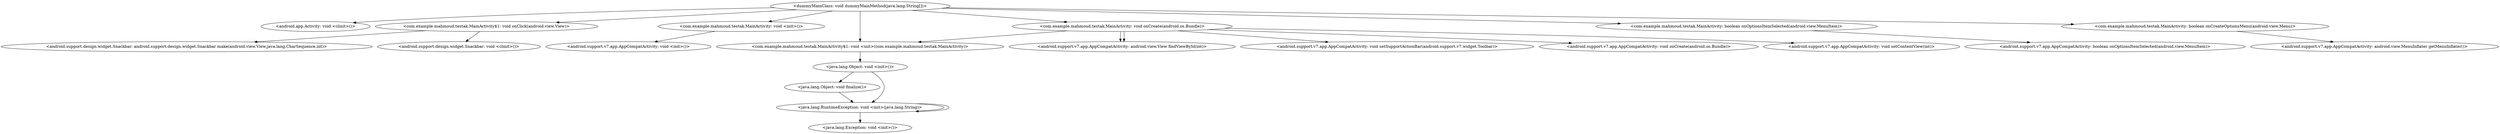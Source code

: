 digraph "call-graph" {
    "<dummyMainClass: void dummyMainMethod(java.lang.String[])>"
    "<android.app.Activity: void <clinit>()>"
    "<dummyMainClass: void dummyMainMethod(java.lang.String[])>"->"<android.app.Activity: void <clinit>()>";
    "<com.example.mahmoud.testak.MainActivity$1: void <init>(com.example.mahmoud.testak.MainActivity)>"
    "<dummyMainClass: void dummyMainMethod(java.lang.String[])>"->"<com.example.mahmoud.testak.MainActivity$1: void <init>(com.example.mahmoud.testak.MainActivity)>";
    "<com.example.mahmoud.testak.MainActivity$1: void onClick(android.view.View)>"
    "<dummyMainClass: void dummyMainMethod(java.lang.String[])>"->"<com.example.mahmoud.testak.MainActivity$1: void onClick(android.view.View)>";
    "<android.support.design.widget.Snackbar: void <clinit>()>"
    "<com.example.mahmoud.testak.MainActivity$1: void onClick(android.view.View)>"->"<android.support.design.widget.Snackbar: void <clinit>()>";
    "<android.support.design.widget.Snackbar: android.support.design.widget.Snackbar make(android.view.View,java.lang.CharSequence,int)>"
    "<com.example.mahmoud.testak.MainActivity$1: void onClick(android.view.View)>"->"<android.support.design.widget.Snackbar: android.support.design.widget.Snackbar make(android.view.View,java.lang.CharSequence,int)>";
    "<java.lang.Object: void <init>()>"
    "<com.example.mahmoud.testak.MainActivity$1: void <init>(com.example.mahmoud.testak.MainActivity)>"->"<java.lang.Object: void <init>()>";
    "<java.lang.Object: void finalize()>"
    "<java.lang.Object: void <init>()>"->"<java.lang.Object: void finalize()>";
    "<java.lang.RuntimeException: void <init>(java.lang.String)>"
    "<java.lang.Object: void finalize()>"->"<java.lang.RuntimeException: void <init>(java.lang.String)>";
    "<java.lang.RuntimeException: void <init>(java.lang.String)>"->"<java.lang.RuntimeException: void <init>(java.lang.String)>";
    "<java.lang.Exception: void <init>()>"
    "<java.lang.RuntimeException: void <init>(java.lang.String)>"->"<java.lang.Exception: void <init>()>";
    "<java.lang.Object: void <init>()>"->"<java.lang.RuntimeException: void <init>(java.lang.String)>";
    "<com.example.mahmoud.testak.MainActivity: void <init>()>"
    "<dummyMainClass: void dummyMainMethod(java.lang.String[])>"->"<com.example.mahmoud.testak.MainActivity: void <init>()>";
    "<com.example.mahmoud.testak.MainActivity: void onCreate(android.os.Bundle)>"
    "<dummyMainClass: void dummyMainMethod(java.lang.String[])>"->"<com.example.mahmoud.testak.MainActivity: void onCreate(android.os.Bundle)>";
    "<com.example.mahmoud.testak.MainActivity: boolean onOptionsItemSelected(android.view.MenuItem)>"
    "<dummyMainClass: void dummyMainMethod(java.lang.String[])>"->"<com.example.mahmoud.testak.MainActivity: boolean onOptionsItemSelected(android.view.MenuItem)>";
    "<com.example.mahmoud.testak.MainActivity: boolean onCreateOptionsMenu(android.view.Menu)>"
    "<dummyMainClass: void dummyMainMethod(java.lang.String[])>"->"<com.example.mahmoud.testak.MainActivity: boolean onCreateOptionsMenu(android.view.Menu)>";
    "<android.support.v7.app.AppCompatActivity: android.view.MenuInflater getMenuInflater()>"
    "<com.example.mahmoud.testak.MainActivity: boolean onCreateOptionsMenu(android.view.Menu)>"->"<android.support.v7.app.AppCompatActivity: android.view.MenuInflater getMenuInflater()>";
    "<android.support.v7.app.AppCompatActivity: boolean onOptionsItemSelected(android.view.MenuItem)>"
    "<com.example.mahmoud.testak.MainActivity: boolean onOptionsItemSelected(android.view.MenuItem)>"->"<android.support.v7.app.AppCompatActivity: boolean onOptionsItemSelected(android.view.MenuItem)>";
    "<com.example.mahmoud.testak.MainActivity: void onCreate(android.os.Bundle)>"->"<com.example.mahmoud.testak.MainActivity$1: void <init>(com.example.mahmoud.testak.MainActivity)>";
    "<android.support.v7.app.AppCompatActivity: void onCreate(android.os.Bundle)>"
    "<com.example.mahmoud.testak.MainActivity: void onCreate(android.os.Bundle)>"->"<android.support.v7.app.AppCompatActivity: void onCreate(android.os.Bundle)>";
    "<android.support.v7.app.AppCompatActivity: void setContentView(int)>"
    "<com.example.mahmoud.testak.MainActivity: void onCreate(android.os.Bundle)>"->"<android.support.v7.app.AppCompatActivity: void setContentView(int)>";
    "<android.support.v7.app.AppCompatActivity: android.view.View findViewById(int)>"
    "<com.example.mahmoud.testak.MainActivity: void onCreate(android.os.Bundle)>"->"<android.support.v7.app.AppCompatActivity: android.view.View findViewById(int)>";
    "<android.support.v7.app.AppCompatActivity: void setSupportActionBar(android.support.v7.widget.Toolbar)>"
    "<com.example.mahmoud.testak.MainActivity: void onCreate(android.os.Bundle)>"->"<android.support.v7.app.AppCompatActivity: void setSupportActionBar(android.support.v7.widget.Toolbar)>";
    "<com.example.mahmoud.testak.MainActivity: void onCreate(android.os.Bundle)>"->"<android.support.v7.app.AppCompatActivity: android.view.View findViewById(int)>";
    "<android.support.v7.app.AppCompatActivity: void <init>()>"
    "<com.example.mahmoud.testak.MainActivity: void <init>()>"->"<android.support.v7.app.AppCompatActivity: void <init>()>";
}
